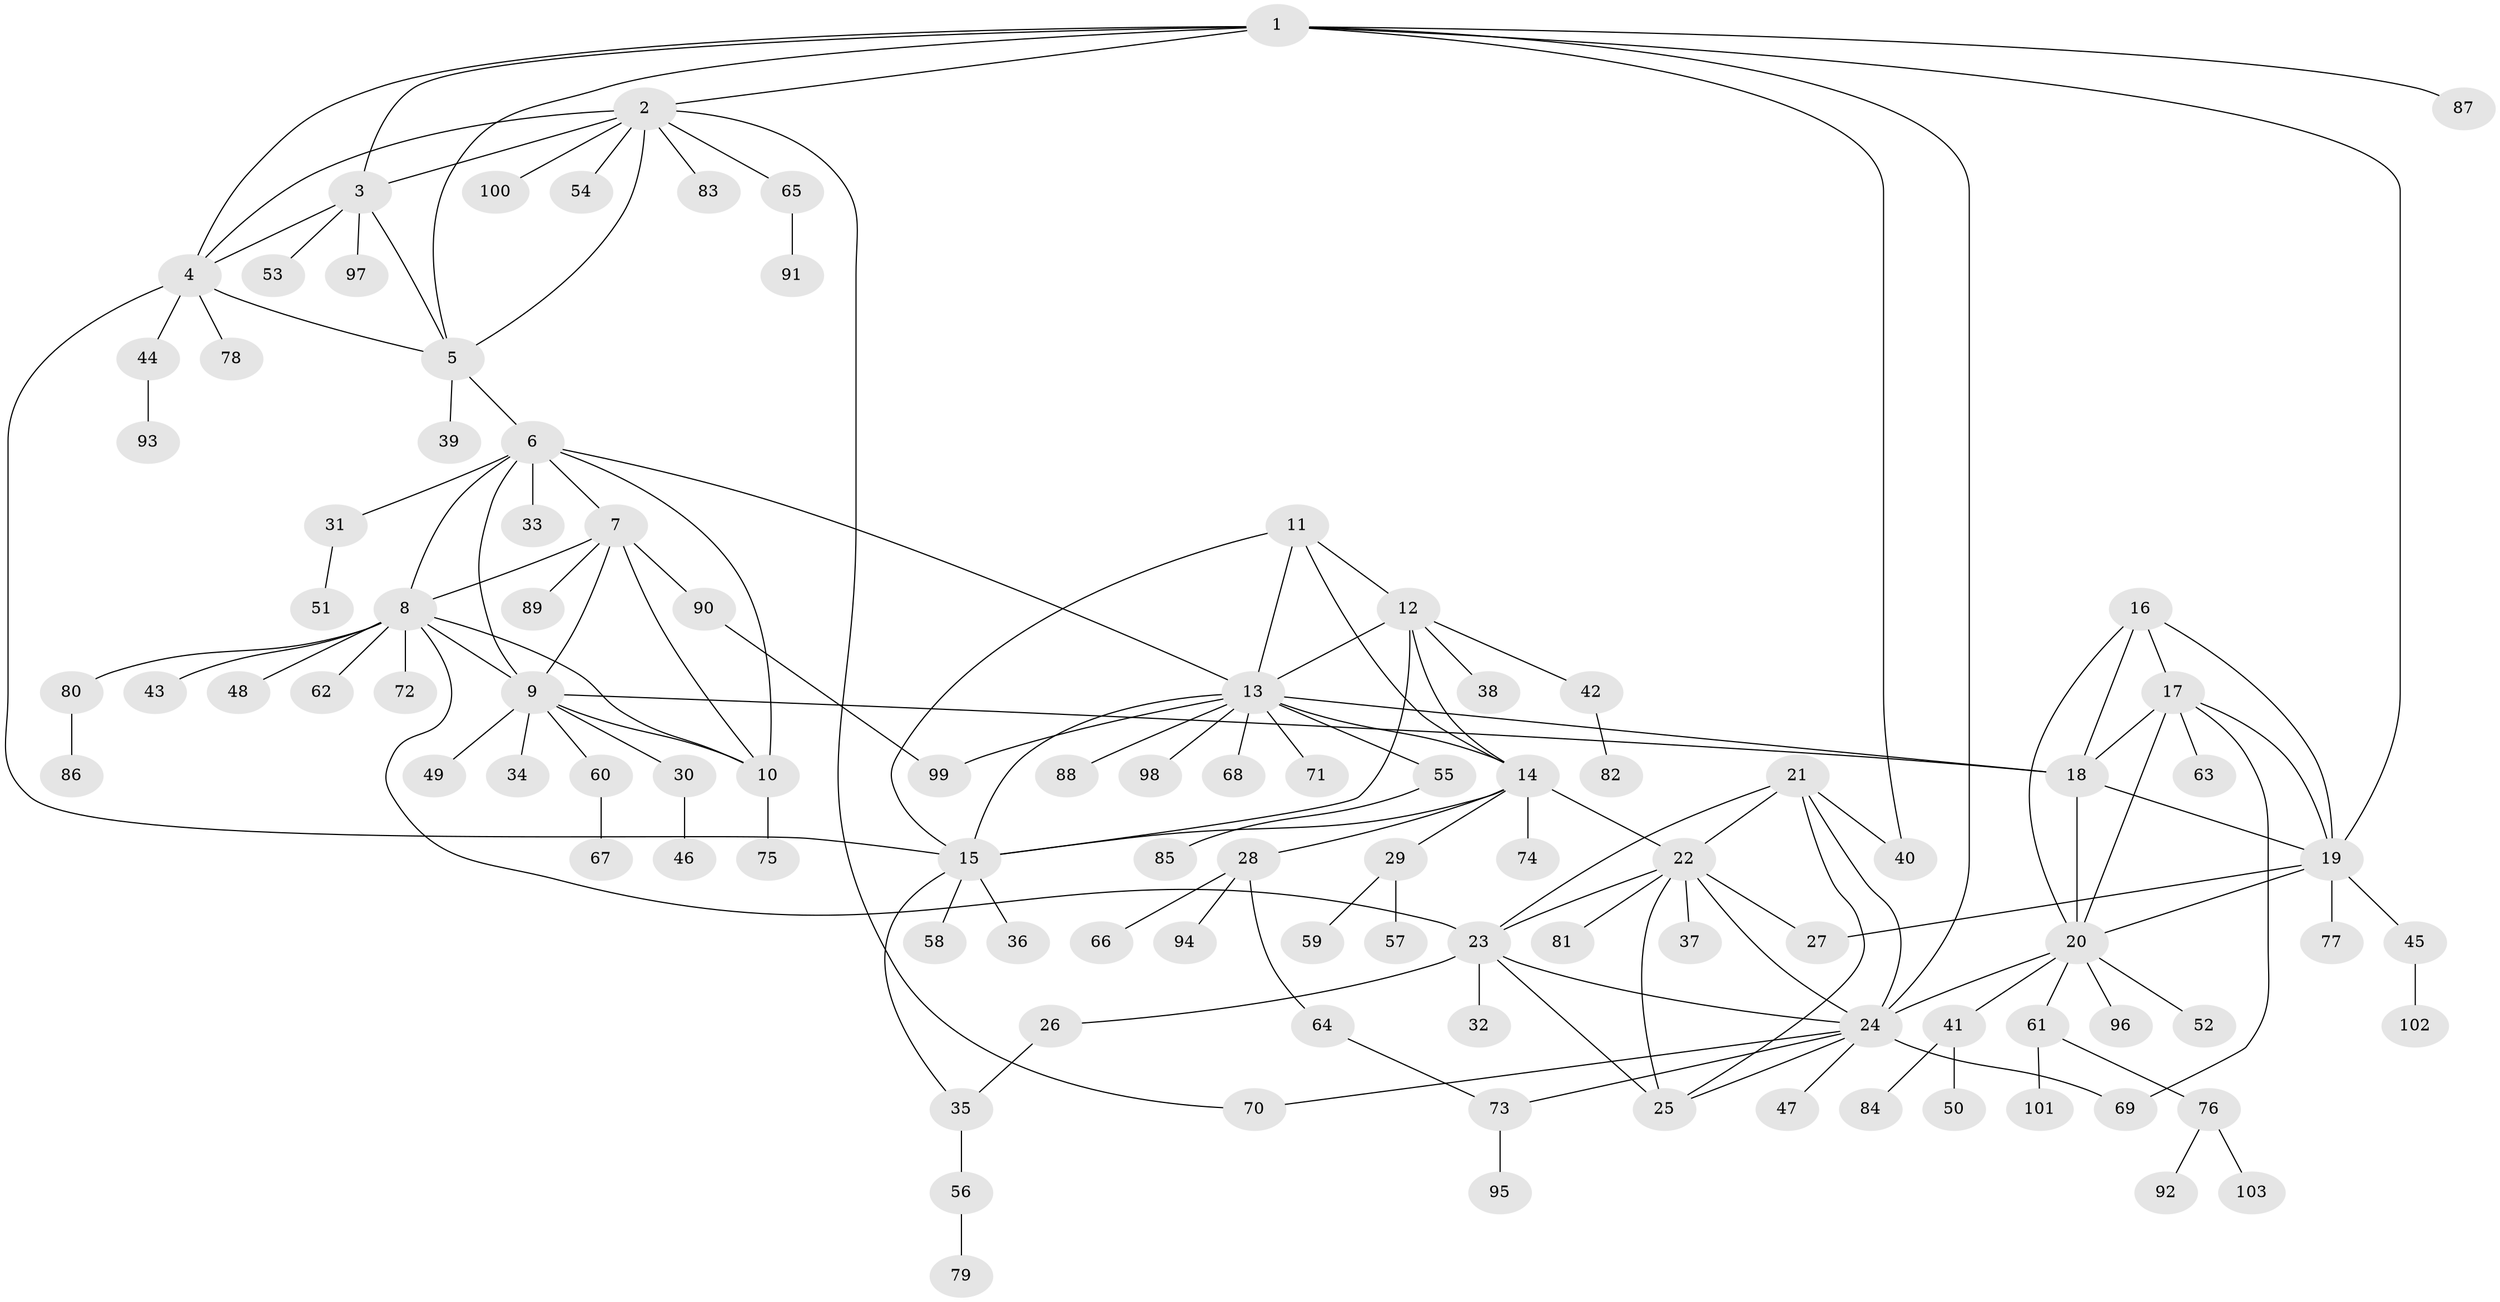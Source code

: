 // coarse degree distribution, {11: 0.02564102564102564, 6: 0.01282051282051282, 10: 0.02564102564102564, 16: 0.01282051282051282, 8: 0.01282051282051282, 4: 0.01282051282051282, 3: 0.07692307692307693, 9: 0.01282051282051282, 5: 0.038461538461538464, 7: 0.02564102564102564, 2: 0.15384615384615385, 1: 0.5897435897435898}
// Generated by graph-tools (version 1.1) at 2025/52/02/27/25 19:52:21]
// undirected, 103 vertices, 145 edges
graph export_dot {
graph [start="1"]
  node [color=gray90,style=filled];
  1;
  2;
  3;
  4;
  5;
  6;
  7;
  8;
  9;
  10;
  11;
  12;
  13;
  14;
  15;
  16;
  17;
  18;
  19;
  20;
  21;
  22;
  23;
  24;
  25;
  26;
  27;
  28;
  29;
  30;
  31;
  32;
  33;
  34;
  35;
  36;
  37;
  38;
  39;
  40;
  41;
  42;
  43;
  44;
  45;
  46;
  47;
  48;
  49;
  50;
  51;
  52;
  53;
  54;
  55;
  56;
  57;
  58;
  59;
  60;
  61;
  62;
  63;
  64;
  65;
  66;
  67;
  68;
  69;
  70;
  71;
  72;
  73;
  74;
  75;
  76;
  77;
  78;
  79;
  80;
  81;
  82;
  83;
  84;
  85;
  86;
  87;
  88;
  89;
  90;
  91;
  92;
  93;
  94;
  95;
  96;
  97;
  98;
  99;
  100;
  101;
  102;
  103;
  1 -- 2;
  1 -- 3;
  1 -- 4;
  1 -- 5;
  1 -- 19;
  1 -- 24;
  1 -- 40;
  1 -- 87;
  2 -- 3;
  2 -- 4;
  2 -- 5;
  2 -- 54;
  2 -- 65;
  2 -- 70;
  2 -- 83;
  2 -- 100;
  3 -- 4;
  3 -- 5;
  3 -- 53;
  3 -- 97;
  4 -- 5;
  4 -- 15;
  4 -- 44;
  4 -- 78;
  5 -- 6;
  5 -- 39;
  6 -- 7;
  6 -- 8;
  6 -- 9;
  6 -- 10;
  6 -- 13;
  6 -- 31;
  6 -- 33;
  7 -- 8;
  7 -- 9;
  7 -- 10;
  7 -- 89;
  7 -- 90;
  8 -- 9;
  8 -- 10;
  8 -- 23;
  8 -- 43;
  8 -- 48;
  8 -- 62;
  8 -- 72;
  8 -- 80;
  9 -- 10;
  9 -- 18;
  9 -- 30;
  9 -- 34;
  9 -- 49;
  9 -- 60;
  10 -- 75;
  11 -- 12;
  11 -- 13;
  11 -- 14;
  11 -- 15;
  12 -- 13;
  12 -- 14;
  12 -- 15;
  12 -- 38;
  12 -- 42;
  13 -- 14;
  13 -- 15;
  13 -- 18;
  13 -- 55;
  13 -- 68;
  13 -- 71;
  13 -- 88;
  13 -- 98;
  13 -- 99;
  14 -- 15;
  14 -- 22;
  14 -- 28;
  14 -- 29;
  14 -- 74;
  15 -- 35;
  15 -- 36;
  15 -- 58;
  16 -- 17;
  16 -- 18;
  16 -- 19;
  16 -- 20;
  17 -- 18;
  17 -- 19;
  17 -- 20;
  17 -- 63;
  17 -- 69;
  18 -- 19;
  18 -- 20;
  19 -- 20;
  19 -- 27;
  19 -- 45;
  19 -- 77;
  20 -- 24;
  20 -- 41;
  20 -- 52;
  20 -- 61;
  20 -- 96;
  21 -- 22;
  21 -- 23;
  21 -- 24;
  21 -- 25;
  21 -- 40;
  22 -- 23;
  22 -- 24;
  22 -- 25;
  22 -- 27;
  22 -- 37;
  22 -- 81;
  23 -- 24;
  23 -- 25;
  23 -- 26;
  23 -- 32;
  24 -- 25;
  24 -- 47;
  24 -- 69;
  24 -- 70;
  24 -- 73;
  26 -- 35;
  28 -- 64;
  28 -- 66;
  28 -- 94;
  29 -- 57;
  29 -- 59;
  30 -- 46;
  31 -- 51;
  35 -- 56;
  41 -- 50;
  41 -- 84;
  42 -- 82;
  44 -- 93;
  45 -- 102;
  55 -- 85;
  56 -- 79;
  60 -- 67;
  61 -- 76;
  61 -- 101;
  64 -- 73;
  65 -- 91;
  73 -- 95;
  76 -- 92;
  76 -- 103;
  80 -- 86;
  90 -- 99;
}
